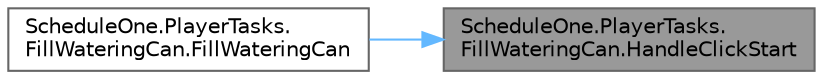 digraph "ScheduleOne.PlayerTasks.FillWateringCan.HandleClickStart"
{
 // LATEX_PDF_SIZE
  bgcolor="transparent";
  edge [fontname=Helvetica,fontsize=10,labelfontname=Helvetica,labelfontsize=10];
  node [fontname=Helvetica,fontsize=10,shape=box,height=0.2,width=0.4];
  rankdir="RL";
  Node1 [id="Node000001",label="ScheduleOne.PlayerTasks.\lFillWateringCan.HandleClickStart",height=0.2,width=0.4,color="gray40", fillcolor="grey60", style="filled", fontcolor="black",tooltip=" "];
  Node1 -> Node2 [id="edge1_Node000001_Node000002",dir="back",color="steelblue1",style="solid",tooltip=" "];
  Node2 [id="Node000002",label="ScheduleOne.PlayerTasks.\lFillWateringCan.FillWateringCan",height=0.2,width=0.4,color="grey40", fillcolor="white", style="filled",URL="$class_schedule_one_1_1_player_tasks_1_1_fill_watering_can.html#a777fcb68525cf94a2e30a4cfb74fbb07",tooltip=" "];
}
